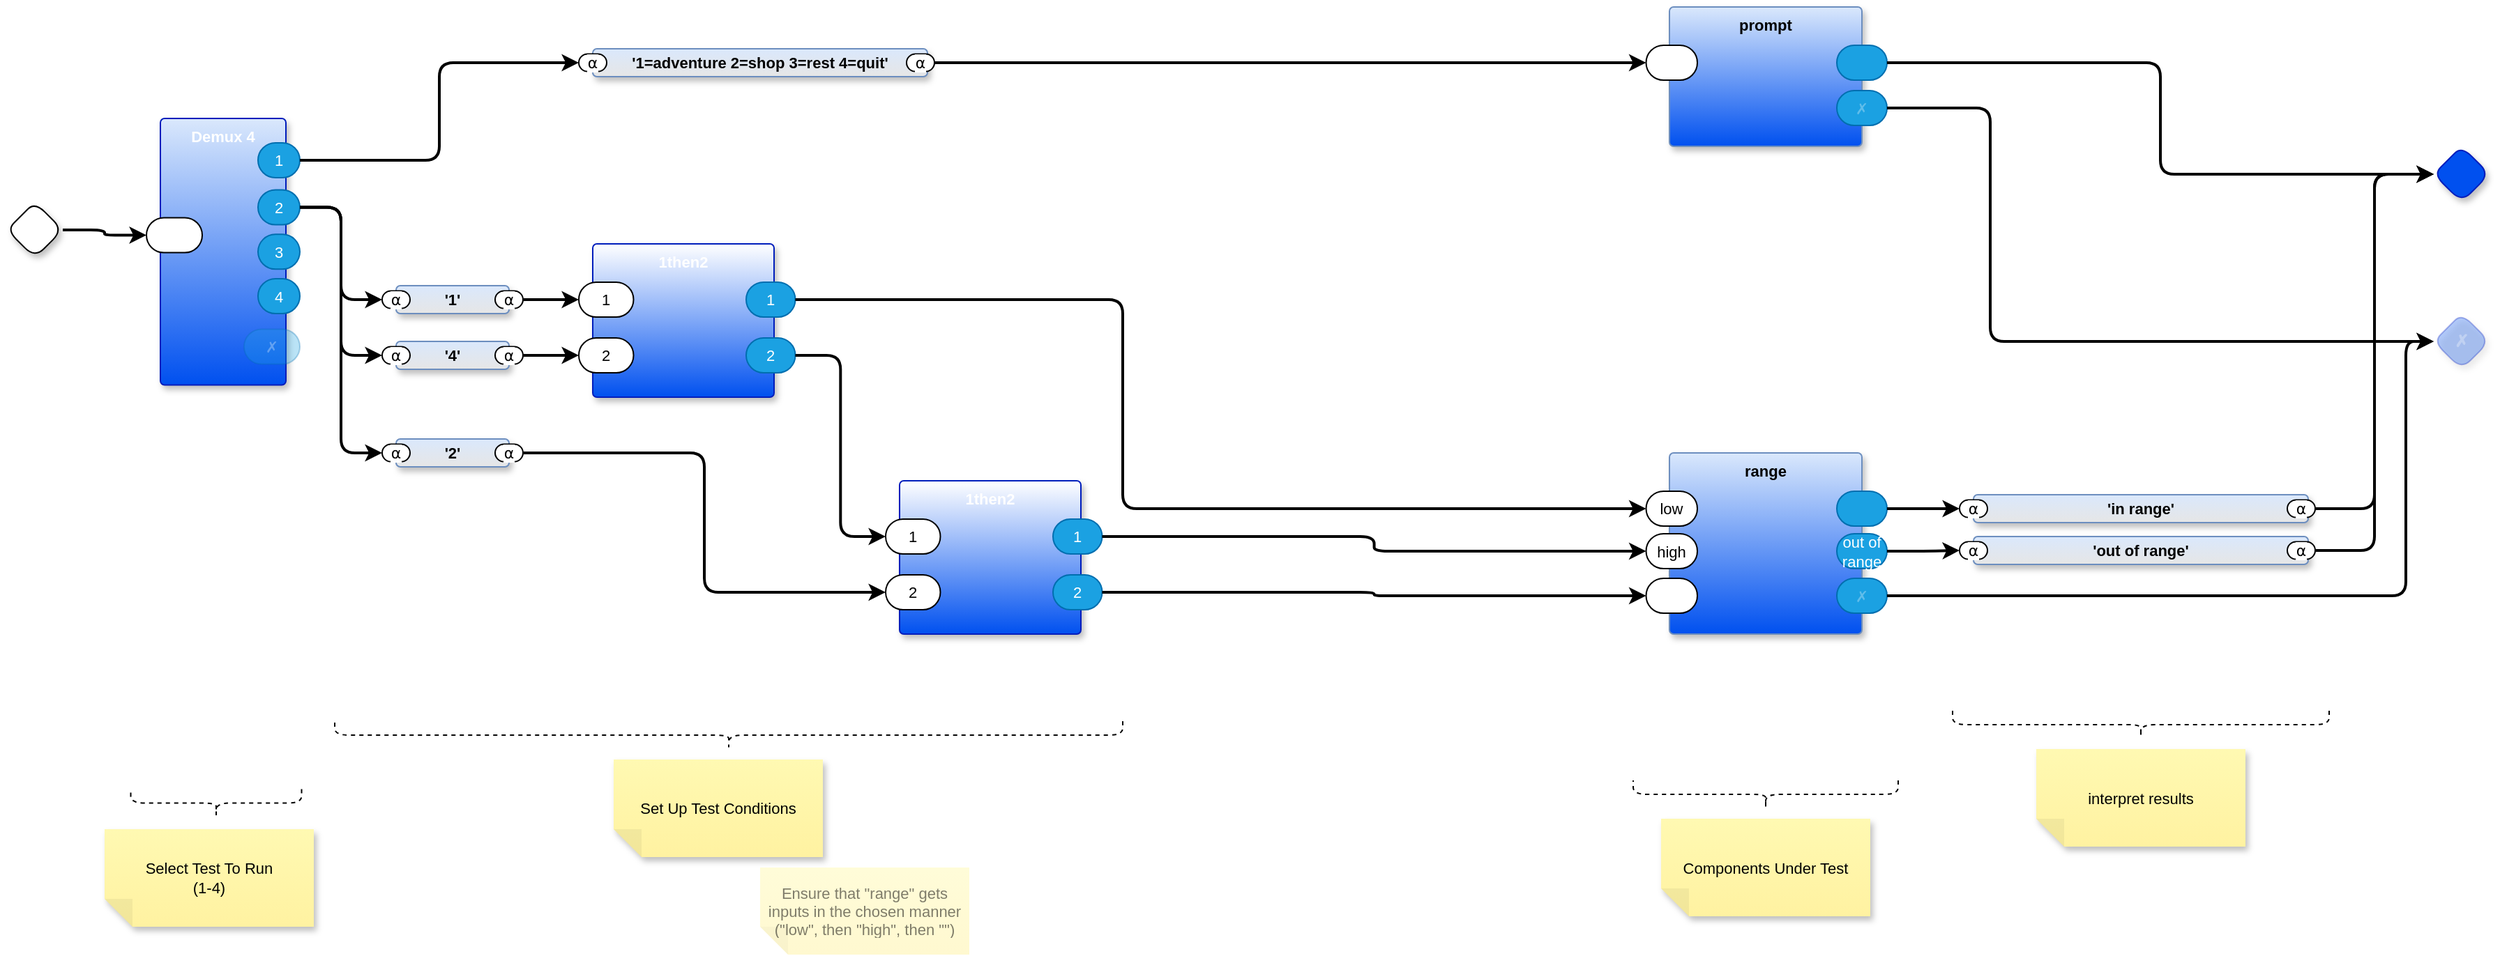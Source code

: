<mxfile version="24.0.4" type="device" pages="2">
  <diagram name="main" id="m0zTKrYATkNEm8Ja8VeW">
    <mxGraphModel dx="1964" dy="724" grid="1" gridSize="10" guides="1" tooltips="1" connect="1" arrows="1" fold="1" page="1" pageScale="1" pageWidth="850" pageHeight="1100" math="0" shadow="0">
      <root>
        <mxCell id="0" />
        <mxCell id="1" parent="0" />
        <mxCell id="8gy8p19w2XQJXi2nXnab-1" value="" style="rhombus;whiteSpace=wrap;html=1;rounded=1;fontStyle=1;glass=0;sketch=0;fontSize=12;points=[[0,0.5,0,0,0],[0.5,0,0,0,0],[0.5,1,0,0,0],[1,0.5,0,0,0]];shadow=1;fontFamily=Helvetica;fontColor=default;" vertex="1" parent="1">
          <mxGeometry x="-160" y="300" width="40" height="40" as="geometry" />
        </mxCell>
        <mxCell id="8gy8p19w2XQJXi2nXnab-2" value="prompt" style="rounded=1;whiteSpace=wrap;html=1;container=1;recursiveResize=0;verticalAlign=top;arcSize=6;fontStyle=1;autosize=0;points=[];absoluteArcSize=1;shadow=1;strokeColor=#6c8ebf;fillColor=#dae8fc;fontFamily=Helvetica;fontSize=11;gradientColor=#0050EF;fontColor=default;" vertex="1" parent="1">
          <mxGeometry x="1032" y="160" width="138" height="100" as="geometry">
            <mxRectangle x="-98" y="-1230" width="99" height="26" as="alternateBounds" />
          </mxGeometry>
        </mxCell>
        <mxCell id="8gy8p19w2XQJXi2nXnab-3" value="" style="rounded=1;whiteSpace=wrap;html=1;sketch=0;points=[[0,0.5,0,0,0],[1,0.5,0,0,0]];arcSize=50;fontFamily=Helvetica;fontSize=11;fontColor=default;" vertex="1" parent="8gy8p19w2XQJXi2nXnab-2">
          <mxGeometry x="-16.75" y="27.5" width="36.75" height="25" as="geometry" />
        </mxCell>
        <mxCell id="8gy8p19w2XQJXi2nXnab-4" value="" style="rounded=1;whiteSpace=wrap;html=1;sketch=0;points=[[0,0.5,0,0,0],[1,0.5,0,0,0]];fillColor=#1ba1e2;fontColor=#ffffff;strokeColor=#006EAF;arcSize=50;fontFamily=Helvetica;fontSize=11;" vertex="1" parent="8gy8p19w2XQJXi2nXnab-2">
          <mxGeometry x="120" y="27.5" width="36" height="25" as="geometry" />
        </mxCell>
        <mxCell id="8gy8p19w2XQJXi2nXnab-5" value="✗" style="rounded=1;whiteSpace=wrap;html=1;sketch=0;points=[[0,0.5,0,0,0],[1,0.5,0,0,0]];fillColor=#1ba1e2;fontColor=#ffffff;strokeColor=#006EAF;arcSize=50;fontFamily=Helvetica;fontSize=11;textOpacity=30;" vertex="1" parent="8gy8p19w2XQJXi2nXnab-2">
          <mxGeometry x="120" y="60" width="36" height="25" as="geometry" />
        </mxCell>
        <mxCell id="8gy8p19w2XQJXi2nXnab-8" value="" style="rhombus;whiteSpace=wrap;html=1;rounded=1;fontStyle=1;glass=0;sketch=0;fontSize=12;points=[[0,0.5,0,0,0],[0.5,0,0,0,0],[0.5,1,0,0,0],[1,0.5,0,0,0]];shadow=1;fillColor=#0050ef;fontColor=#ffffff;strokeColor=#001DBC;fontFamily=Helvetica;labelBackgroundColor=default;" vertex="1" parent="1">
          <mxGeometry x="1580" y="260" width="40" height="40" as="geometry" />
        </mxCell>
        <mxCell id="8gy8p19w2XQJXi2nXnab-9" value="✗" style="rhombus;whiteSpace=wrap;html=1;rounded=1;fillColor=#0050ef;fontColor=#ffffff;strokeColor=#001DBC;fontStyle=1;glass=0;sketch=0;fontSize=12;points=[[0,0.5,0,0,0],[0.5,0,0,0,0],[0.5,1,0,0,0],[1,0.5,0,0,0]];shadow=1;opacity=30;textOpacity=30;fontFamily=Helvetica;labelBackgroundColor=none;" vertex="1" parent="1">
          <mxGeometry x="1580" y="380" width="40" height="40" as="geometry" />
        </mxCell>
        <mxCell id="8gy8p19w2XQJXi2nXnab-10" style="edgeStyle=orthogonalEdgeStyle;curved=0;rounded=1;orthogonalLoop=1;jettySize=auto;html=1;exitX=1;exitY=0.5;exitDx=0;exitDy=0;exitPerimeter=0;entryX=0;entryY=0.5;entryDx=0;entryDy=0;entryPerimeter=0;strokeColor=default;strokeWidth=2;align=center;verticalAlign=middle;fontFamily=Helvetica;fontSize=11;fontColor=default;labelBackgroundColor=default;endArrow=classic;" edge="1" parent="1" source="8gy8p19w2XQJXi2nXnab-4" target="8gy8p19w2XQJXi2nXnab-8">
          <mxGeometry relative="1" as="geometry" />
        </mxCell>
        <mxCell id="8gy8p19w2XQJXi2nXnab-11" style="edgeStyle=orthogonalEdgeStyle;curved=0;rounded=1;orthogonalLoop=1;jettySize=auto;html=1;exitX=1;exitY=0.5;exitDx=0;exitDy=0;exitPerimeter=0;entryX=0;entryY=0.5;entryDx=0;entryDy=0;entryPerimeter=0;strokeColor=default;strokeWidth=2;align=center;verticalAlign=middle;fontFamily=Helvetica;fontSize=11;fontColor=default;labelBackgroundColor=default;endArrow=classic;" edge="1" parent="1" source="8gy8p19w2XQJXi2nXnab-5" target="8gy8p19w2XQJXi2nXnab-9">
          <mxGeometry relative="1" as="geometry">
            <Array as="points">
              <mxPoint x="1262" y="233" />
              <mxPoint x="1262" y="400" />
            </Array>
          </mxGeometry>
        </mxCell>
        <mxCell id="8gy8p19w2XQJXi2nXnab-12" value="&#39;1=adventure 2=shop 3=rest 4=quit&#39;" style="rounded=1;whiteSpace=wrap;html=1;container=1;recursiveResize=0;verticalAlign=middle;arcSize=6;fontStyle=1;autosize=0;points=[];absoluteArcSize=1;shadow=1;strokeColor=#6c8ebf;fillColor=#dae8fc;fontFamily=Helvetica;fontSize=11;gradientColor=#E6E6E6;fontColor=default;labelBackgroundColor=none;" vertex="1" parent="1">
          <mxGeometry x="260" y="190" width="240" height="20" as="geometry">
            <mxRectangle x="-98" y="-1230" width="99" height="26" as="alternateBounds" />
          </mxGeometry>
        </mxCell>
        <mxCell id="8gy8p19w2XQJXi2nXnab-14" value="⍺" style="rounded=1;whiteSpace=wrap;html=1;sketch=0;points=[[0,0.5,0,0,0],[1,0.5,0,0,0]];arcSize=50;fontFamily=Helvetica;fontSize=11;fontColor=default;labelBackgroundColor=default;" vertex="1" parent="8gy8p19w2XQJXi2nXnab-12">
          <mxGeometry x="-10" y="3.75" width="20" height="12.5" as="geometry" />
        </mxCell>
        <mxCell id="8gy8p19w2XQJXi2nXnab-13" value="⍺" style="rounded=1;whiteSpace=wrap;html=1;sketch=0;points=[[0,0.5,0,0,0],[1,0.5,0,0,0]];arcSize=50;fontFamily=Helvetica;fontSize=11;fontColor=default;labelBackgroundColor=default;" vertex="1" parent="8gy8p19w2XQJXi2nXnab-12">
          <mxGeometry x="225" y="3.75" width="20" height="12.5" as="geometry" />
        </mxCell>
        <mxCell id="8gy8p19w2XQJXi2nXnab-15" style="edgeStyle=orthogonalEdgeStyle;curved=0;rounded=1;orthogonalLoop=1;jettySize=auto;html=1;exitX=1;exitY=0.5;exitDx=0;exitDy=0;exitPerimeter=0;strokeColor=default;strokeWidth=2;align=center;verticalAlign=middle;fontFamily=Helvetica;fontSize=11;fontColor=default;labelBackgroundColor=default;endArrow=classic;" edge="1" parent="1" source="8gy8p19w2XQJXi2nXnab-13" target="8gy8p19w2XQJXi2nXnab-3">
          <mxGeometry relative="1" as="geometry" />
        </mxCell>
        <mxCell id="8gy8p19w2XQJXi2nXnab-20" value="range" style="rounded=1;whiteSpace=wrap;html=1;container=1;recursiveResize=0;verticalAlign=top;arcSize=6;fontStyle=1;autosize=0;points=[];absoluteArcSize=1;shadow=1;strokeColor=#6c8ebf;fillColor=#dae8fc;fontFamily=Helvetica;fontSize=11;gradientColor=#0050EF;fontColor=default;" vertex="1" parent="1">
          <mxGeometry x="1032" y="480" width="138" height="130" as="geometry">
            <mxRectangle x="-98" y="-1230" width="99" height="26" as="alternateBounds" />
          </mxGeometry>
        </mxCell>
        <mxCell id="8gy8p19w2XQJXi2nXnab-21" value="low" style="rounded=1;whiteSpace=wrap;html=1;sketch=0;points=[[0,0.5,0,0,0],[1,0.5,0,0,0]];arcSize=50;fontFamily=Helvetica;fontSize=11;fontColor=default;" vertex="1" parent="8gy8p19w2XQJXi2nXnab-20">
          <mxGeometry x="-16.75" y="27.5" width="36.75" height="25" as="geometry" />
        </mxCell>
        <mxCell id="8gy8p19w2XQJXi2nXnab-22" value="" style="rounded=1;whiteSpace=wrap;html=1;sketch=0;points=[[0,0.5,0,0,0],[1,0.5,0,0,0]];fillColor=#1ba1e2;fontColor=#ffffff;strokeColor=#006EAF;arcSize=50;fontFamily=Helvetica;fontSize=11;" vertex="1" parent="8gy8p19w2XQJXi2nXnab-20">
          <mxGeometry x="120" y="27.5" width="36" height="25" as="geometry" />
        </mxCell>
        <mxCell id="8gy8p19w2XQJXi2nXnab-23" value="✗" style="rounded=1;whiteSpace=wrap;html=1;sketch=0;points=[[0,0.5,0,0,0],[1,0.5,0,0,0]];fillColor=#1ba1e2;fontColor=#ffffff;strokeColor=#006EAF;arcSize=50;fontFamily=Helvetica;fontSize=11;textOpacity=30;" vertex="1" parent="8gy8p19w2XQJXi2nXnab-20">
          <mxGeometry x="120" y="90" width="36" height="25" as="geometry" />
        </mxCell>
        <mxCell id="8gy8p19w2XQJXi2nXnab-24" value="" style="rounded=1;whiteSpace=wrap;html=1;sketch=0;points=[[0,0.5,0,0,0],[1,0.5,0,0,0]];arcSize=50;fontFamily=Helvetica;fontSize=11;fontColor=default;" vertex="1" parent="8gy8p19w2XQJXi2nXnab-20">
          <mxGeometry x="-16.75" y="90" width="36.75" height="25" as="geometry" />
        </mxCell>
        <mxCell id="8gy8p19w2XQJXi2nXnab-25" value="high" style="rounded=1;whiteSpace=wrap;html=1;sketch=0;points=[[0,0.5,0,0,0],[1,0.5,0,0,0]];arcSize=50;fontFamily=Helvetica;fontSize=11;fontColor=default;" vertex="1" parent="8gy8p19w2XQJXi2nXnab-20">
          <mxGeometry x="-16.75" y="58" width="36.75" height="25" as="geometry" />
        </mxCell>
        <mxCell id="8gy8p19w2XQJXi2nXnab-81" value="out of range" style="rounded=1;whiteSpace=wrap;html=1;sketch=0;points=[[0,0.5,0,0,0],[1,0.5,0,0,0]];fillColor=#1ba1e2;fontColor=#ffffff;strokeColor=#006EAF;arcSize=50;fontFamily=Helvetica;fontSize=11;" vertex="1" parent="8gy8p19w2XQJXi2nXnab-20">
          <mxGeometry x="120" y="58" width="36" height="25" as="geometry" />
        </mxCell>
        <mxCell id="8gy8p19w2XQJXi2nXnab-26" value="Demux 4" style="rounded=1;whiteSpace=wrap;html=1;sketch=0;container=1;recursiveResize=0;verticalAlign=top;arcSize=6;fontStyle=1;autosize=0;points=[];absoluteArcSize=1;shadow=1;strokeColor=#001DBC;fillColor=#DAE8FC;fontColor=#ffffff;fontFamily=Helvetica;fontSize=11;gradientColor=#0050EF;" vertex="1" parent="1">
          <mxGeometry x="-50" y="240" width="90" height="191.25" as="geometry">
            <mxRectangle x="-98" y="-1230" width="99" height="26" as="alternateBounds" />
          </mxGeometry>
        </mxCell>
        <mxCell id="8gy8p19w2XQJXi2nXnab-27" value="1" style="rounded=1;whiteSpace=wrap;html=1;sketch=0;points=[[0,0.5,0,0,0],[1,0.5,0,0,0]];fillColor=#1ba1e2;fontColor=#ffffff;strokeColor=#006EAF;arcSize=50;fontFamily=Helvetica;fontSize=11;" vertex="1" parent="8gy8p19w2XQJXi2nXnab-26">
          <mxGeometry x="70" y="17.5" width="30" height="25" as="geometry" />
        </mxCell>
        <mxCell id="8gy8p19w2XQJXi2nXnab-28" value="2" style="rounded=1;whiteSpace=wrap;html=1;sketch=0;points=[[0,0.5,0,0,0],[1,0.5,0,0,0]];fillColor=#1ba1e2;fontColor=#ffffff;strokeColor=#006EAF;arcSize=50;fontFamily=Helvetica;fontSize=11;" vertex="1" parent="8gy8p19w2XQJXi2nXnab-26">
          <mxGeometry x="70" y="51.25" width="30" height="25" as="geometry" />
        </mxCell>
        <mxCell id="8gy8p19w2XQJXi2nXnab-29" value="✗" style="rounded=1;whiteSpace=wrap;html=1;sketch=0;points=[[0,0.5,0,0,0],[1,0.5,0,0,0]];fillColor=#1ba1e2;fontColor=#ffffff;strokeColor=#006EAF;arcSize=50;opacity=30;textOpacity=30;fontFamily=Helvetica;fontSize=11;" vertex="1" parent="8gy8p19w2XQJXi2nXnab-26">
          <mxGeometry x="60" y="151.25" width="40" height="25" as="geometry" />
        </mxCell>
        <mxCell id="8gy8p19w2XQJXi2nXnab-30" value="4" style="rounded=1;whiteSpace=wrap;html=1;sketch=0;points=[[0,0.5,0,0,0],[1,0.5,0,0,0]];fillColor=#1ba1e2;fontColor=#ffffff;strokeColor=#006EAF;arcSize=50;fontFamily=Helvetica;fontSize=11;" vertex="1" parent="8gy8p19w2XQJXi2nXnab-26">
          <mxGeometry x="70" y="115" width="30" height="25" as="geometry" />
        </mxCell>
        <mxCell id="8gy8p19w2XQJXi2nXnab-31" value="3" style="rounded=1;whiteSpace=wrap;html=1;sketch=0;points=[[0,0.5,0,0,0],[1,0.5,0,0,0]];fillColor=#1ba1e2;fontColor=#ffffff;strokeColor=#006EAF;arcSize=50;fontFamily=Helvetica;fontSize=11;" vertex="1" parent="8gy8p19w2XQJXi2nXnab-26">
          <mxGeometry x="70" y="83.13" width="30" height="25" as="geometry" />
        </mxCell>
        <mxCell id="8gy8p19w2XQJXi2nXnab-32" value="" style="rounded=1;whiteSpace=wrap;html=1;sketch=0;points=[[0,0.5,0,0,0],[1,0.5,0,0,0]];arcSize=50;fontFamily=Helvetica;fontSize=11;fontColor=default;" vertex="1" parent="8gy8p19w2XQJXi2nXnab-26">
          <mxGeometry x="-10" y="71.25" width="40" height="25" as="geometry" />
        </mxCell>
        <mxCell id="8gy8p19w2XQJXi2nXnab-33" style="edgeStyle=orthogonalEdgeStyle;curved=0;rounded=1;orthogonalLoop=1;jettySize=auto;html=1;exitX=1;exitY=0.5;exitDx=0;exitDy=0;exitPerimeter=0;entryX=0;entryY=0.5;entryDx=0;entryDy=0;entryPerimeter=0;strokeColor=default;strokeWidth=2;align=center;verticalAlign=middle;fontFamily=Helvetica;fontSize=11;fontColor=default;labelBackgroundColor=default;endArrow=classic;" edge="1" parent="1" source="8gy8p19w2XQJXi2nXnab-1" target="8gy8p19w2XQJXi2nXnab-32">
          <mxGeometry relative="1" as="geometry" />
        </mxCell>
        <mxCell id="8gy8p19w2XQJXi2nXnab-34" style="edgeStyle=orthogonalEdgeStyle;curved=0;rounded=1;orthogonalLoop=1;jettySize=auto;html=1;exitX=1;exitY=0.5;exitDx=0;exitDy=0;exitPerimeter=0;entryX=0;entryY=0.5;entryDx=0;entryDy=0;entryPerimeter=0;strokeColor=default;strokeWidth=2;align=center;verticalAlign=middle;fontFamily=Helvetica;fontSize=11;fontColor=default;labelBackgroundColor=default;endArrow=classic;" edge="1" parent="1" source="8gy8p19w2XQJXi2nXnab-27" target="8gy8p19w2XQJXi2nXnab-14">
          <mxGeometry relative="1" as="geometry" />
        </mxCell>
        <mxCell id="8gy8p19w2XQJXi2nXnab-36" value="&#39;1&#39;" style="rounded=1;whiteSpace=wrap;html=1;container=1;recursiveResize=0;verticalAlign=middle;arcSize=6;fontStyle=1;autosize=0;points=[];absoluteArcSize=1;shadow=1;strokeColor=#6c8ebf;fillColor=#dae8fc;fontFamily=Helvetica;fontSize=11;gradientColor=#E6E6E6;fontColor=default;labelBackgroundColor=none;" vertex="1" parent="1">
          <mxGeometry x="119" y="360" width="81" height="20" as="geometry">
            <mxRectangle x="-98" y="-1230" width="99" height="26" as="alternateBounds" />
          </mxGeometry>
        </mxCell>
        <mxCell id="8gy8p19w2XQJXi2nXnab-37" value="⍺" style="rounded=1;whiteSpace=wrap;html=1;sketch=0;points=[[0,0.5,0,0,0],[1,0.5,0,0,0]];arcSize=50;fontFamily=Helvetica;fontSize=11;fontColor=default;labelBackgroundColor=default;" vertex="1" parent="8gy8p19w2XQJXi2nXnab-36">
          <mxGeometry x="-10" y="3.75" width="20" height="12.5" as="geometry" />
        </mxCell>
        <mxCell id="8gy8p19w2XQJXi2nXnab-38" value="⍺" style="rounded=1;whiteSpace=wrap;html=1;sketch=0;points=[[0,0.5,0,0,0],[1,0.5,0,0,0]];arcSize=50;fontFamily=Helvetica;fontSize=11;fontColor=default;labelBackgroundColor=default;" vertex="1" parent="8gy8p19w2XQJXi2nXnab-36">
          <mxGeometry x="71" y="3.75" width="20" height="12.5" as="geometry" />
        </mxCell>
        <mxCell id="8gy8p19w2XQJXi2nXnab-42" value="&#39;4&#39;" style="rounded=1;whiteSpace=wrap;html=1;container=1;recursiveResize=0;verticalAlign=middle;arcSize=6;fontStyle=1;autosize=0;points=[];absoluteArcSize=1;shadow=1;strokeColor=#6c8ebf;fillColor=#dae8fc;fontFamily=Helvetica;fontSize=11;gradientColor=#E6E6E6;fontColor=default;labelBackgroundColor=none;" vertex="1" parent="1">
          <mxGeometry x="119" y="400" width="81" height="20" as="geometry">
            <mxRectangle x="-98" y="-1230" width="99" height="26" as="alternateBounds" />
          </mxGeometry>
        </mxCell>
        <mxCell id="8gy8p19w2XQJXi2nXnab-43" value="⍺" style="rounded=1;whiteSpace=wrap;html=1;sketch=0;points=[[0,0.5,0,0,0],[1,0.5,0,0,0]];arcSize=50;fontFamily=Helvetica;fontSize=11;fontColor=default;labelBackgroundColor=default;" vertex="1" parent="8gy8p19w2XQJXi2nXnab-42">
          <mxGeometry x="-10" y="3.75" width="20" height="12.5" as="geometry" />
        </mxCell>
        <mxCell id="8gy8p19w2XQJXi2nXnab-44" value="⍺" style="rounded=1;whiteSpace=wrap;html=1;sketch=0;points=[[0,0.5,0,0,0],[1,0.5,0,0,0]];arcSize=50;fontFamily=Helvetica;fontSize=11;fontColor=default;labelBackgroundColor=default;" vertex="1" parent="8gy8p19w2XQJXi2nXnab-42">
          <mxGeometry x="71" y="3.75" width="20" height="12.5" as="geometry" />
        </mxCell>
        <mxCell id="8gy8p19w2XQJXi2nXnab-45" value="1then2" style="rounded=1;whiteSpace=wrap;html=1;sketch=0;container=1;recursiveResize=0;verticalAlign=top;arcSize=6;fontStyle=1;autosize=0;points=[];absoluteArcSize=1;shadow=1;strokeColor=#001DBC;fillColor=#FFFFFF;fontColor=#ffffff;fontFamily=Helvetica;fontSize=11;gradientColor=#0050EF;" vertex="1" parent="1">
          <mxGeometry x="260" y="330" width="130" height="110" as="geometry">
            <mxRectangle x="-98" y="-1230" width="99" height="26" as="alternateBounds" />
          </mxGeometry>
        </mxCell>
        <mxCell id="8gy8p19w2XQJXi2nXnab-46" value="1" style="rounded=1;whiteSpace=wrap;html=1;sketch=0;points=[[0,0.5,0,0,0],[1,0.5,0,0,0]];arcSize=50;fontFamily=Helvetica;fontSize=11;fontColor=default;" vertex="1" parent="8gy8p19w2XQJXi2nXnab-45">
          <mxGeometry x="-10" y="27.5" width="39.25" height="25" as="geometry" />
        </mxCell>
        <mxCell id="8gy8p19w2XQJXi2nXnab-47" value="1" style="rounded=1;whiteSpace=wrap;html=1;sketch=0;points=[[0,0.5,0,0,0],[1,0.5,0,0,0]];fillColor=#1ba1e2;fontColor=#ffffff;strokeColor=#006EAF;arcSize=50;fontFamily=Helvetica;fontSize=11;" vertex="1" parent="8gy8p19w2XQJXi2nXnab-45">
          <mxGeometry x="110" y="27.5" width="35.25" height="25" as="geometry" />
        </mxCell>
        <mxCell id="8gy8p19w2XQJXi2nXnab-48" value="2" style="rounded=1;whiteSpace=wrap;sketch=0;points=[[0,0.5,0,0,0],[1,0.5,0,0,0]];fillColor=#1ba1e2;fontColor=#ffffff;strokeColor=#006EAF;arcSize=50;fontFamily=Helvetica;fontSize=11;" vertex="1" parent="8gy8p19w2XQJXi2nXnab-45">
          <mxGeometry x="110" y="67.5" width="35.25" height="25" as="geometry" />
        </mxCell>
        <mxCell id="8gy8p19w2XQJXi2nXnab-49" value="2" style="rounded=1;whiteSpace=wrap;html=1;sketch=0;points=[[0,0.5,0,0,0],[1,0.5,0,0,0]];arcSize=50;fontFamily=Helvetica;fontSize=11;fontColor=default;" vertex="1" parent="8gy8p19w2XQJXi2nXnab-45">
          <mxGeometry x="-10" y="67.5" width="39.25" height="25" as="geometry" />
        </mxCell>
        <mxCell id="8gy8p19w2XQJXi2nXnab-50" value="1then2" style="rounded=1;whiteSpace=wrap;html=1;sketch=0;container=1;recursiveResize=0;verticalAlign=top;arcSize=6;fontStyle=1;autosize=0;points=[];absoluteArcSize=1;shadow=1;strokeColor=#001DBC;fillColor=#FFFFFF;fontColor=#ffffff;fontFamily=Helvetica;fontSize=11;gradientColor=#0050EF;" vertex="1" parent="1">
          <mxGeometry x="480" y="500" width="130" height="110" as="geometry">
            <mxRectangle x="-98" y="-1230" width="99" height="26" as="alternateBounds" />
          </mxGeometry>
        </mxCell>
        <mxCell id="8gy8p19w2XQJXi2nXnab-51" value="1" style="rounded=1;whiteSpace=wrap;html=1;sketch=0;points=[[0,0.5,0,0,0],[1,0.5,0,0,0]];arcSize=50;fontFamily=Helvetica;fontSize=11;fontColor=default;" vertex="1" parent="8gy8p19w2XQJXi2nXnab-50">
          <mxGeometry x="-10" y="27.5" width="39.25" height="25" as="geometry" />
        </mxCell>
        <mxCell id="8gy8p19w2XQJXi2nXnab-52" value="1" style="rounded=1;whiteSpace=wrap;html=1;sketch=0;points=[[0,0.5,0,0,0],[1,0.5,0,0,0]];fillColor=#1ba1e2;fontColor=#ffffff;strokeColor=#006EAF;arcSize=50;fontFamily=Helvetica;fontSize=11;" vertex="1" parent="8gy8p19w2XQJXi2nXnab-50">
          <mxGeometry x="110" y="27.5" width="35.25" height="25" as="geometry" />
        </mxCell>
        <mxCell id="8gy8p19w2XQJXi2nXnab-53" value="2" style="rounded=1;whiteSpace=wrap;sketch=0;points=[[0,0.5,0,0,0],[1,0.5,0,0,0]];fillColor=#1ba1e2;fontColor=#ffffff;strokeColor=#006EAF;arcSize=50;fontFamily=Helvetica;fontSize=11;" vertex="1" parent="8gy8p19w2XQJXi2nXnab-50">
          <mxGeometry x="110" y="67.5" width="35.25" height="25" as="geometry" />
        </mxCell>
        <mxCell id="8gy8p19w2XQJXi2nXnab-54" value="2" style="rounded=1;whiteSpace=wrap;html=1;sketch=0;points=[[0,0.5,0,0,0],[1,0.5,0,0,0]];arcSize=50;fontFamily=Helvetica;fontSize=11;fontColor=default;" vertex="1" parent="8gy8p19w2XQJXi2nXnab-50">
          <mxGeometry x="-10" y="67.5" width="39.25" height="25" as="geometry" />
        </mxCell>
        <mxCell id="8gy8p19w2XQJXi2nXnab-55" style="edgeStyle=orthogonalEdgeStyle;curved=0;rounded=1;orthogonalLoop=1;jettySize=auto;html=1;exitX=1;exitY=0.5;exitDx=0;exitDy=0;exitPerimeter=0;entryX=0;entryY=0.5;entryDx=0;entryDy=0;entryPerimeter=0;strokeColor=default;strokeWidth=2;align=center;verticalAlign=middle;fontFamily=Helvetica;fontSize=11;fontColor=default;labelBackgroundColor=default;endArrow=classic;" edge="1" parent="1" source="8gy8p19w2XQJXi2nXnab-48" target="8gy8p19w2XQJXi2nXnab-51">
          <mxGeometry relative="1" as="geometry" />
        </mxCell>
        <mxCell id="8gy8p19w2XQJXi2nXnab-56" style="edgeStyle=orthogonalEdgeStyle;curved=0;rounded=1;orthogonalLoop=1;jettySize=auto;html=1;exitX=1;exitY=0.5;exitDx=0;exitDy=0;exitPerimeter=0;entryX=0;entryY=0.5;entryDx=0;entryDy=0;entryPerimeter=0;strokeColor=default;strokeWidth=2;align=center;verticalAlign=middle;fontFamily=Helvetica;fontSize=11;fontColor=default;labelBackgroundColor=default;endArrow=classic;" edge="1" parent="1" source="8gy8p19w2XQJXi2nXnab-38" target="8gy8p19w2XQJXi2nXnab-46">
          <mxGeometry relative="1" as="geometry" />
        </mxCell>
        <mxCell id="8gy8p19w2XQJXi2nXnab-57" style="edgeStyle=orthogonalEdgeStyle;curved=0;rounded=1;orthogonalLoop=1;jettySize=auto;html=1;exitX=1;exitY=0.5;exitDx=0;exitDy=0;exitPerimeter=0;strokeColor=default;strokeWidth=2;align=center;verticalAlign=middle;fontFamily=Helvetica;fontSize=11;fontColor=default;labelBackgroundColor=default;endArrow=classic;" edge="1" parent="1" source="8gy8p19w2XQJXi2nXnab-44" target="8gy8p19w2XQJXi2nXnab-49">
          <mxGeometry relative="1" as="geometry" />
        </mxCell>
        <mxCell id="8gy8p19w2XQJXi2nXnab-58" style="edgeStyle=orthogonalEdgeStyle;curved=0;rounded=1;orthogonalLoop=1;jettySize=auto;html=1;exitX=1;exitY=0.5;exitDx=0;exitDy=0;exitPerimeter=0;entryX=0;entryY=0.5;entryDx=0;entryDy=0;entryPerimeter=0;strokeColor=default;strokeWidth=2;align=center;verticalAlign=middle;fontFamily=Helvetica;fontSize=11;fontColor=default;labelBackgroundColor=default;endArrow=classic;" edge="1" parent="1" source="8gy8p19w2XQJXi2nXnab-28" target="8gy8p19w2XQJXi2nXnab-37">
          <mxGeometry relative="1" as="geometry" />
        </mxCell>
        <mxCell id="8gy8p19w2XQJXi2nXnab-59" style="edgeStyle=orthogonalEdgeStyle;curved=0;rounded=1;orthogonalLoop=1;jettySize=auto;html=1;exitX=1;exitY=0.5;exitDx=0;exitDy=0;exitPerimeter=0;entryX=0;entryY=0.5;entryDx=0;entryDy=0;entryPerimeter=0;strokeColor=default;strokeWidth=2;align=center;verticalAlign=middle;fontFamily=Helvetica;fontSize=11;fontColor=default;labelBackgroundColor=default;endArrow=classic;" edge="1" parent="1" source="8gy8p19w2XQJXi2nXnab-28" target="8gy8p19w2XQJXi2nXnab-43">
          <mxGeometry relative="1" as="geometry" />
        </mxCell>
        <mxCell id="8gy8p19w2XQJXi2nXnab-61" style="edgeStyle=orthogonalEdgeStyle;curved=0;rounded=1;orthogonalLoop=1;jettySize=auto;html=1;exitX=1;exitY=0.5;exitDx=0;exitDy=0;exitPerimeter=0;entryX=0;entryY=0.5;entryDx=0;entryDy=0;entryPerimeter=0;strokeColor=default;strokeWidth=2;align=center;verticalAlign=middle;fontFamily=Helvetica;fontSize=11;fontColor=default;labelBackgroundColor=default;endArrow=classic;" edge="1" parent="1" source="8gy8p19w2XQJXi2nXnab-52" target="8gy8p19w2XQJXi2nXnab-25">
          <mxGeometry relative="1" as="geometry" />
        </mxCell>
        <mxCell id="8gy8p19w2XQJXi2nXnab-62" style="edgeStyle=orthogonalEdgeStyle;curved=0;rounded=1;orthogonalLoop=1;jettySize=auto;html=1;exitX=1;exitY=0.5;exitDx=0;exitDy=0;exitPerimeter=0;entryX=0;entryY=0.5;entryDx=0;entryDy=0;entryPerimeter=0;strokeColor=default;strokeWidth=2;align=center;verticalAlign=middle;fontFamily=Helvetica;fontSize=11;fontColor=default;labelBackgroundColor=default;endArrow=classic;" edge="1" parent="1" source="8gy8p19w2XQJXi2nXnab-53" target="8gy8p19w2XQJXi2nXnab-24">
          <mxGeometry relative="1" as="geometry" />
        </mxCell>
        <mxCell id="8gy8p19w2XQJXi2nXnab-63" style="edgeStyle=orthogonalEdgeStyle;curved=0;rounded=1;orthogonalLoop=1;jettySize=auto;html=1;exitX=1;exitY=0.5;exitDx=0;exitDy=0;exitPerimeter=0;entryX=0;entryY=0.5;entryDx=0;entryDy=0;entryPerimeter=0;strokeColor=default;strokeWidth=2;align=center;verticalAlign=middle;fontFamily=Helvetica;fontSize=11;fontColor=default;labelBackgroundColor=default;endArrow=classic;" edge="1" parent="1" source="8gy8p19w2XQJXi2nXnab-47" target="8gy8p19w2XQJXi2nXnab-21">
          <mxGeometry relative="1" as="geometry">
            <Array as="points">
              <mxPoint x="640" y="370" />
              <mxPoint x="640" y="520" />
            </Array>
          </mxGeometry>
        </mxCell>
        <mxCell id="8gy8p19w2XQJXi2nXnab-64" value="&#39;2&#39;" style="rounded=1;whiteSpace=wrap;html=1;container=1;recursiveResize=0;verticalAlign=middle;arcSize=6;fontStyle=1;autosize=0;points=[];absoluteArcSize=1;shadow=1;strokeColor=#6c8ebf;fillColor=#dae8fc;fontFamily=Helvetica;fontSize=11;gradientColor=#E6E6E6;fontColor=default;labelBackgroundColor=none;" vertex="1" parent="1">
          <mxGeometry x="119" y="470" width="81" height="20" as="geometry">
            <mxRectangle x="-98" y="-1230" width="99" height="26" as="alternateBounds" />
          </mxGeometry>
        </mxCell>
        <mxCell id="8gy8p19w2XQJXi2nXnab-65" value="⍺" style="rounded=1;whiteSpace=wrap;html=1;sketch=0;points=[[0,0.5,0,0,0],[1,0.5,0,0,0]];arcSize=50;fontFamily=Helvetica;fontSize=11;fontColor=default;labelBackgroundColor=default;" vertex="1" parent="8gy8p19w2XQJXi2nXnab-64">
          <mxGeometry x="-10" y="3.75" width="20" height="12.5" as="geometry" />
        </mxCell>
        <mxCell id="8gy8p19w2XQJXi2nXnab-66" value="⍺" style="rounded=1;whiteSpace=wrap;html=1;sketch=0;points=[[0,0.5,0,0,0],[1,0.5,0,0,0]];arcSize=50;fontFamily=Helvetica;fontSize=11;fontColor=default;labelBackgroundColor=default;" vertex="1" parent="8gy8p19w2XQJXi2nXnab-64">
          <mxGeometry x="71" y="3.75" width="20" height="12.5" as="geometry" />
        </mxCell>
        <mxCell id="8gy8p19w2XQJXi2nXnab-67" style="edgeStyle=orthogonalEdgeStyle;curved=0;rounded=1;orthogonalLoop=1;jettySize=auto;html=1;exitX=1;exitY=0.5;exitDx=0;exitDy=0;exitPerimeter=0;entryX=0;entryY=0.5;entryDx=0;entryDy=0;entryPerimeter=0;strokeColor=default;strokeWidth=2;align=center;verticalAlign=middle;fontFamily=Helvetica;fontSize=11;fontColor=default;labelBackgroundColor=default;endArrow=classic;" edge="1" parent="1" source="8gy8p19w2XQJXi2nXnab-66" target="8gy8p19w2XQJXi2nXnab-54">
          <mxGeometry relative="1" as="geometry" />
        </mxCell>
        <mxCell id="8gy8p19w2XQJXi2nXnab-68" style="edgeStyle=orthogonalEdgeStyle;curved=0;rounded=1;orthogonalLoop=1;jettySize=auto;html=1;exitX=1;exitY=0.5;exitDx=0;exitDy=0;exitPerimeter=0;entryX=0;entryY=0.5;entryDx=0;entryDy=0;entryPerimeter=0;strokeColor=default;strokeWidth=2;align=center;verticalAlign=middle;fontFamily=Helvetica;fontSize=11;fontColor=default;labelBackgroundColor=default;endArrow=classic;" edge="1" parent="1" source="8gy8p19w2XQJXi2nXnab-28" target="8gy8p19w2XQJXi2nXnab-65">
          <mxGeometry relative="1" as="geometry" />
        </mxCell>
        <mxCell id="8gy8p19w2XQJXi2nXnab-70" style="edgeStyle=orthogonalEdgeStyle;curved=0;rounded=1;orthogonalLoop=1;jettySize=auto;html=1;exitX=1;exitY=0.5;exitDx=0;exitDy=0;exitPerimeter=0;entryX=0;entryY=0.5;entryDx=0;entryDy=0;entryPerimeter=0;strokeColor=default;strokeWidth=2;align=center;verticalAlign=middle;fontFamily=Helvetica;fontSize=11;fontColor=default;labelBackgroundColor=default;endArrow=classic;" edge="1" parent="1" source="8gy8p19w2XQJXi2nXnab-23" target="8gy8p19w2XQJXi2nXnab-9">
          <mxGeometry relative="1" as="geometry">
            <Array as="points">
              <mxPoint x="1560" y="583" />
              <mxPoint x="1560" y="400" />
            </Array>
          </mxGeometry>
        </mxCell>
        <mxCell id="8gy8p19w2XQJXi2nXnab-71" value="" style="shape=curlyBracket;whiteSpace=wrap;html=1;rounded=1;flipH=1;labelPosition=right;verticalLabelPosition=middle;align=left;verticalAlign=middle;fontFamily=Helvetica;fontSize=11;fontColor=default;labelBackgroundColor=default;rotation=90;dashed=1;" vertex="1" parent="1">
          <mxGeometry x="1091" y="630" width="20" height="190" as="geometry" />
        </mxCell>
        <mxCell id="8gy8p19w2XQJXi2nXnab-73" value="" style="shape=curlyBracket;whiteSpace=wrap;html=1;rounded=1;flipH=1;labelPosition=right;verticalLabelPosition=middle;align=left;verticalAlign=middle;fontFamily=Helvetica;fontSize=11;fontColor=default;labelBackgroundColor=default;rotation=90;dashed=1;" vertex="1" parent="1">
          <mxGeometry x="347.5" y="400" width="20" height="565" as="geometry" />
        </mxCell>
        <mxCell id="8gy8p19w2XQJXi2nXnab-75" value="" style="shape=curlyBracket;whiteSpace=wrap;html=1;rounded=1;flipH=1;labelPosition=right;verticalLabelPosition=middle;align=left;verticalAlign=middle;fontFamily=Helvetica;fontSize=11;fontColor=default;labelBackgroundColor=default;rotation=90;dashed=1;" vertex="1" parent="1">
          <mxGeometry x="-20" y="670" width="20" height="122.5" as="geometry" />
        </mxCell>
        <mxCell id="8gy8p19w2XQJXi2nXnab-77" value="Select Test To Run&lt;div&gt;(1-4)&lt;/div&gt;" style="shape=note;whiteSpace=wrap;html=1;backgroundOutline=1;fontColor=#000000;darkOpacity=0.05;fillColor=#FFF9B2;strokeColor=none;fillStyle=solid;direction=west;gradientDirection=north;gradientColor=#FFF2A1;shadow=1;size=20;pointerEvents=1;fontFamily=Helvetica;fontSize=11;labelBackgroundColor=none;" vertex="1" parent="1">
          <mxGeometry x="-90" y="750" width="150" height="70" as="geometry" />
        </mxCell>
        <mxCell id="8gy8p19w2XQJXi2nXnab-78" value="Set Up Test Conditions" style="shape=note;whiteSpace=wrap;html=1;backgroundOutline=1;fontColor=#000000;darkOpacity=0.05;fillColor=#FFF9B2;strokeColor=none;fillStyle=solid;direction=west;gradientDirection=north;gradientColor=#FFF2A1;shadow=1;size=20;pointerEvents=1;fontFamily=Helvetica;fontSize=11;labelBackgroundColor=none;" vertex="1" parent="1">
          <mxGeometry x="275" y="700" width="150" height="70" as="geometry" />
        </mxCell>
        <mxCell id="8gy8p19w2XQJXi2nXnab-79" value="Components Under Test" style="shape=note;whiteSpace=wrap;html=1;backgroundOutline=1;fontColor=#000000;darkOpacity=0.05;fillColor=#FFF9B2;strokeColor=none;fillStyle=solid;direction=west;gradientDirection=north;gradientColor=#FFF2A1;shadow=1;size=20;pointerEvents=1;fontFamily=Helvetica;fontSize=11;labelBackgroundColor=none;" vertex="1" parent="1">
          <mxGeometry x="1026" y="742.5" width="150" height="70" as="geometry" />
        </mxCell>
        <mxCell id="8gy8p19w2XQJXi2nXnab-80" value="Ensure that &quot;range&quot; gets inputs in the chosen manner&lt;div&gt;(&quot;low&quot;, then &quot;high&quot;, then &quot;&quot;)&lt;/div&gt;" style="shape=note;whiteSpace=wrap;html=1;backgroundOutline=1;fontColor=#000000;darkOpacity=0.05;fillColor=#FFF9B2;strokeColor=none;fillStyle=solid;direction=west;gradientDirection=north;gradientColor=#FFF2A1;shadow=0;size=20;pointerEvents=1;fontFamily=Helvetica;fontSize=11;labelBackgroundColor=none;textOpacity=50;opacity=50;textShadow=0;" vertex="1" parent="1">
          <mxGeometry x="380" y="777.5" width="150" height="62.5" as="geometry" />
        </mxCell>
        <mxCell id="8gy8p19w2XQJXi2nXnab-82" value="&#39;in range&#39;" style="rounded=1;whiteSpace=wrap;html=1;container=1;recursiveResize=0;verticalAlign=middle;arcSize=6;fontStyle=1;autosize=0;points=[];absoluteArcSize=1;shadow=1;strokeColor=#6c8ebf;fillColor=#dae8fc;fontFamily=Helvetica;fontSize=11;gradientColor=#E6E6E6;fontColor=default;labelBackgroundColor=none;" vertex="1" parent="1">
          <mxGeometry x="1250" y="510" width="240" height="20" as="geometry">
            <mxRectangle x="-98" y="-1230" width="99" height="26" as="alternateBounds" />
          </mxGeometry>
        </mxCell>
        <mxCell id="8gy8p19w2XQJXi2nXnab-83" value="⍺" style="rounded=1;whiteSpace=wrap;html=1;sketch=0;points=[[0,0.5,0,0,0],[1,0.5,0,0,0]];arcSize=50;fontFamily=Helvetica;fontSize=11;fontColor=default;labelBackgroundColor=default;" vertex="1" parent="8gy8p19w2XQJXi2nXnab-82">
          <mxGeometry x="-10" y="3.75" width="20" height="12.5" as="geometry" />
        </mxCell>
        <mxCell id="8gy8p19w2XQJXi2nXnab-84" value="⍺" style="rounded=1;whiteSpace=wrap;html=1;sketch=0;points=[[0,0.5,0,0,0],[1,0.5,0,0,0]];arcSize=50;fontFamily=Helvetica;fontSize=11;fontColor=default;labelBackgroundColor=default;" vertex="1" parent="8gy8p19w2XQJXi2nXnab-82">
          <mxGeometry x="225" y="3.75" width="20" height="12.5" as="geometry" />
        </mxCell>
        <mxCell id="8gy8p19w2XQJXi2nXnab-85" value="&#39;out of range&#39;" style="rounded=1;whiteSpace=wrap;html=1;container=1;recursiveResize=0;verticalAlign=middle;arcSize=6;fontStyle=1;autosize=0;points=[];absoluteArcSize=1;shadow=1;strokeColor=#6c8ebf;fillColor=#dae8fc;fontFamily=Helvetica;fontSize=11;gradientColor=#E6E6E6;fontColor=default;labelBackgroundColor=none;" vertex="1" parent="1">
          <mxGeometry x="1250" y="540" width="240" height="20" as="geometry">
            <mxRectangle x="-98" y="-1230" width="99" height="26" as="alternateBounds" />
          </mxGeometry>
        </mxCell>
        <mxCell id="8gy8p19w2XQJXi2nXnab-86" value="⍺" style="rounded=1;whiteSpace=wrap;html=1;sketch=0;points=[[0,0.5,0,0,0],[1,0.5,0,0,0]];arcSize=50;fontFamily=Helvetica;fontSize=11;fontColor=default;labelBackgroundColor=default;" vertex="1" parent="8gy8p19w2XQJXi2nXnab-85">
          <mxGeometry x="-10" y="3.75" width="20" height="12.5" as="geometry" />
        </mxCell>
        <mxCell id="8gy8p19w2XQJXi2nXnab-87" value="⍺" style="rounded=1;whiteSpace=wrap;html=1;sketch=0;points=[[0,0.5,0,0,0],[1,0.5,0,0,0]];arcSize=50;fontFamily=Helvetica;fontSize=11;fontColor=default;labelBackgroundColor=default;" vertex="1" parent="8gy8p19w2XQJXi2nXnab-85">
          <mxGeometry x="225" y="3.75" width="20" height="12.5" as="geometry" />
        </mxCell>
        <mxCell id="8gy8p19w2XQJXi2nXnab-89" style="edgeStyle=orthogonalEdgeStyle;curved=0;rounded=1;orthogonalLoop=1;jettySize=auto;html=1;exitX=1;exitY=0.5;exitDx=0;exitDy=0;exitPerimeter=0;entryX=0;entryY=0.5;entryDx=0;entryDy=0;entryPerimeter=0;strokeColor=default;strokeWidth=2;align=center;verticalAlign=middle;fontFamily=Helvetica;fontSize=11;fontColor=default;labelBackgroundColor=default;endArrow=classic;" edge="1" parent="1" source="8gy8p19w2XQJXi2nXnab-22" target="8gy8p19w2XQJXi2nXnab-83">
          <mxGeometry relative="1" as="geometry" />
        </mxCell>
        <mxCell id="8gy8p19w2XQJXi2nXnab-90" style="edgeStyle=orthogonalEdgeStyle;curved=0;rounded=1;orthogonalLoop=1;jettySize=auto;html=1;exitX=1;exitY=0.5;exitDx=0;exitDy=0;exitPerimeter=0;entryX=0;entryY=0.5;entryDx=0;entryDy=0;entryPerimeter=0;strokeColor=default;strokeWidth=2;align=center;verticalAlign=middle;fontFamily=Helvetica;fontSize=11;fontColor=default;labelBackgroundColor=default;endArrow=classic;" edge="1" parent="1" source="8gy8p19w2XQJXi2nXnab-81" target="8gy8p19w2XQJXi2nXnab-86">
          <mxGeometry relative="1" as="geometry" />
        </mxCell>
        <mxCell id="8gy8p19w2XQJXi2nXnab-91" style="edgeStyle=orthogonalEdgeStyle;curved=0;rounded=1;orthogonalLoop=1;jettySize=auto;html=1;exitX=1;exitY=0.5;exitDx=0;exitDy=0;exitPerimeter=0;entryX=0;entryY=0.5;entryDx=0;entryDy=0;entryPerimeter=0;strokeColor=default;strokeWidth=2;align=center;verticalAlign=middle;fontFamily=Helvetica;fontSize=11;fontColor=default;labelBackgroundColor=default;endArrow=classic;" edge="1" parent="1" source="8gy8p19w2XQJXi2nXnab-84" target="8gy8p19w2XQJXi2nXnab-8">
          <mxGeometry relative="1" as="geometry" />
        </mxCell>
        <mxCell id="8gy8p19w2XQJXi2nXnab-92" style="edgeStyle=orthogonalEdgeStyle;curved=0;rounded=1;orthogonalLoop=1;jettySize=auto;html=1;exitX=1;exitY=0.5;exitDx=0;exitDy=0;exitPerimeter=0;entryX=0;entryY=0.5;entryDx=0;entryDy=0;entryPerimeter=0;strokeColor=default;strokeWidth=2;align=center;verticalAlign=middle;fontFamily=Helvetica;fontSize=11;fontColor=default;labelBackgroundColor=default;endArrow=classic;" edge="1" parent="1" source="8gy8p19w2XQJXi2nXnab-87" target="8gy8p19w2XQJXi2nXnab-8">
          <mxGeometry relative="1" as="geometry" />
        </mxCell>
        <mxCell id="8gy8p19w2XQJXi2nXnab-93" value="" style="shape=curlyBracket;whiteSpace=wrap;html=1;rounded=1;flipH=1;labelPosition=right;verticalLabelPosition=middle;align=left;verticalAlign=middle;fontFamily=Helvetica;fontSize=11;fontColor=default;labelBackgroundColor=default;rotation=90;dashed=1;" vertex="1" parent="1">
          <mxGeometry x="1360" y="540" width="20" height="270" as="geometry" />
        </mxCell>
        <mxCell id="8gy8p19w2XQJXi2nXnab-94" value="interpret results" style="shape=note;whiteSpace=wrap;html=1;backgroundOutline=1;fontColor=#000000;darkOpacity=0.05;fillColor=#FFF9B2;strokeColor=none;fillStyle=solid;direction=west;gradientDirection=north;gradientColor=#FFF2A1;shadow=1;size=20;pointerEvents=1;fontFamily=Helvetica;fontSize=11;labelBackgroundColor=none;" vertex="1" parent="1">
          <mxGeometry x="1295" y="692.5" width="150" height="70" as="geometry" />
        </mxCell>
      </root>
    </mxGraphModel>
  </diagram>
  <diagram id="tdX2_95LEIDNDVLNdQ2E" name="...">
    <mxGraphModel dx="1114" dy="693" grid="1" gridSize="10" guides="1" tooltips="1" connect="1" arrows="1" fold="1" page="1" pageScale="1" pageWidth="850" pageHeight="1100" math="0" shadow="0">
      <root>
        <mxCell id="0" />
        <mxCell id="1" parent="0" />
      </root>
    </mxGraphModel>
  </diagram>
</mxfile>
